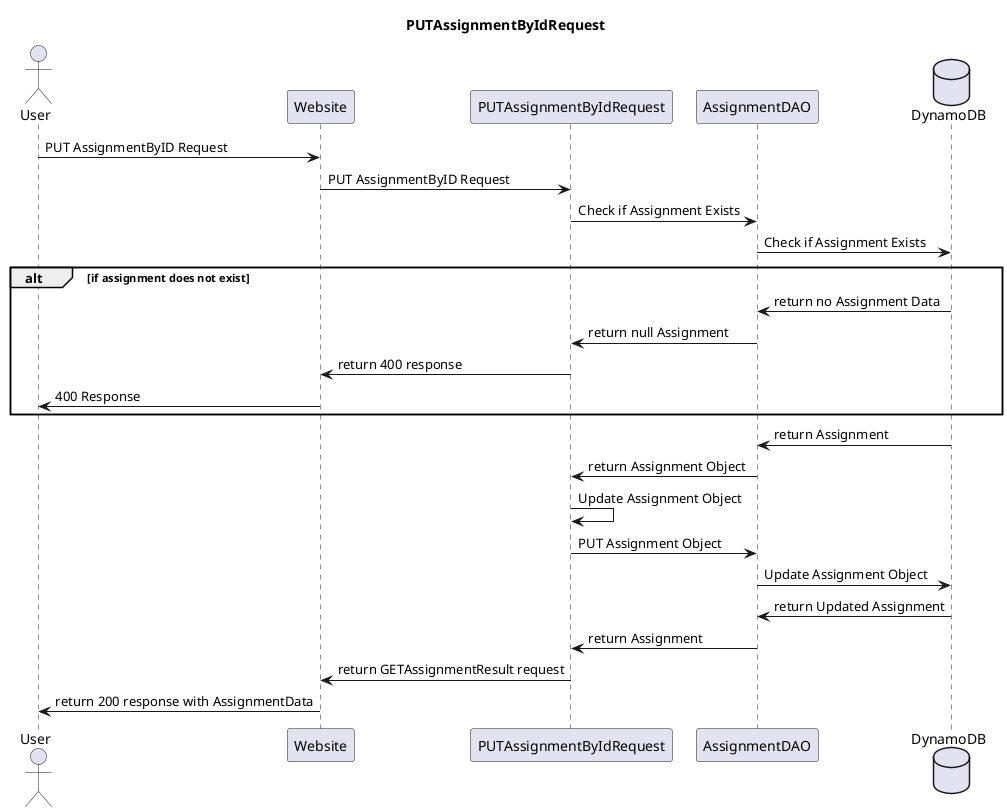 @startuml

actor "User" as client
participant "Website" as apiGateway
participant "PUTAssignmentByIdRequest" as putAssignmentByIdRequest
participant "AssignmentDAO" as assignmentDAO
database "DynamoDB" as dynamoDB

title PUTAssignmentByIdRequest

client -> apiGateway : PUT AssignmentByID Request
apiGateway -> putAssignmentByIdRequest : PUT AssignmentByID Request
putAssignmentByIdRequest -> assignmentDAO : Check if Assignment Exists
assignmentDAO -> dynamoDB : Check if Assignment Exists

alt if assignment does not exist
dynamoDB -> assignmentDAO : return no Assignment Data
assignmentDAO -> putAssignmentByIdRequest : return null Assignment
putAssignmentByIdRequest -> apiGateway : return 400 response
apiGateway -> client : 400 Response
end

dynamoDB -> assignmentDAO : return Assignment
assignmentDAO -> putAssignmentByIdRequest : return Assignment Object
putAssignmentByIdRequest -> putAssignmentByIdRequest : Update Assignment Object
putAssignmentByIdRequest -> assignmentDAO : PUT Assignment Object
assignmentDAO -> dynamoDB : Update Assignment Object
dynamoDB -> assignmentDAO : return Updated Assignment
assignmentDAO -> putAssignmentByIdRequest: return Assignment
putAssignmentByIdRequest -> apiGateway : return GETAssignmentResult request
apiGateway -> client : return 200 response with AssignmentData

@enduml